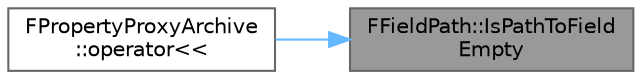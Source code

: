 digraph "FFieldPath::IsPathToFieldEmpty"
{
 // INTERACTIVE_SVG=YES
 // LATEX_PDF_SIZE
  bgcolor="transparent";
  edge [fontname=Helvetica,fontsize=10,labelfontname=Helvetica,labelfontsize=10];
  node [fontname=Helvetica,fontsize=10,shape=box,height=0.2,width=0.4];
  rankdir="RL";
  Node1 [id="Node000001",label="FFieldPath::IsPathToField\lEmpty",height=0.2,width=0.4,color="gray40", fillcolor="grey60", style="filled", fontcolor="black",tooltip="Returns true if the field path is empty (does not test if the owner is valid) This is usually used to..."];
  Node1 -> Node2 [id="edge1_Node000001_Node000002",dir="back",color="steelblue1",style="solid",tooltip=" "];
  Node2 [id="Node000002",label="FPropertyProxyArchive\l::operator\<\<",height=0.2,width=0.4,color="grey40", fillcolor="white", style="filled",URL="$d5/d2a/classFPropertyProxyArchive.html#aecec42e67b533bd7e77c4f72b109e7a2",tooltip="Serializes a Field value from or into this archive."];
}
